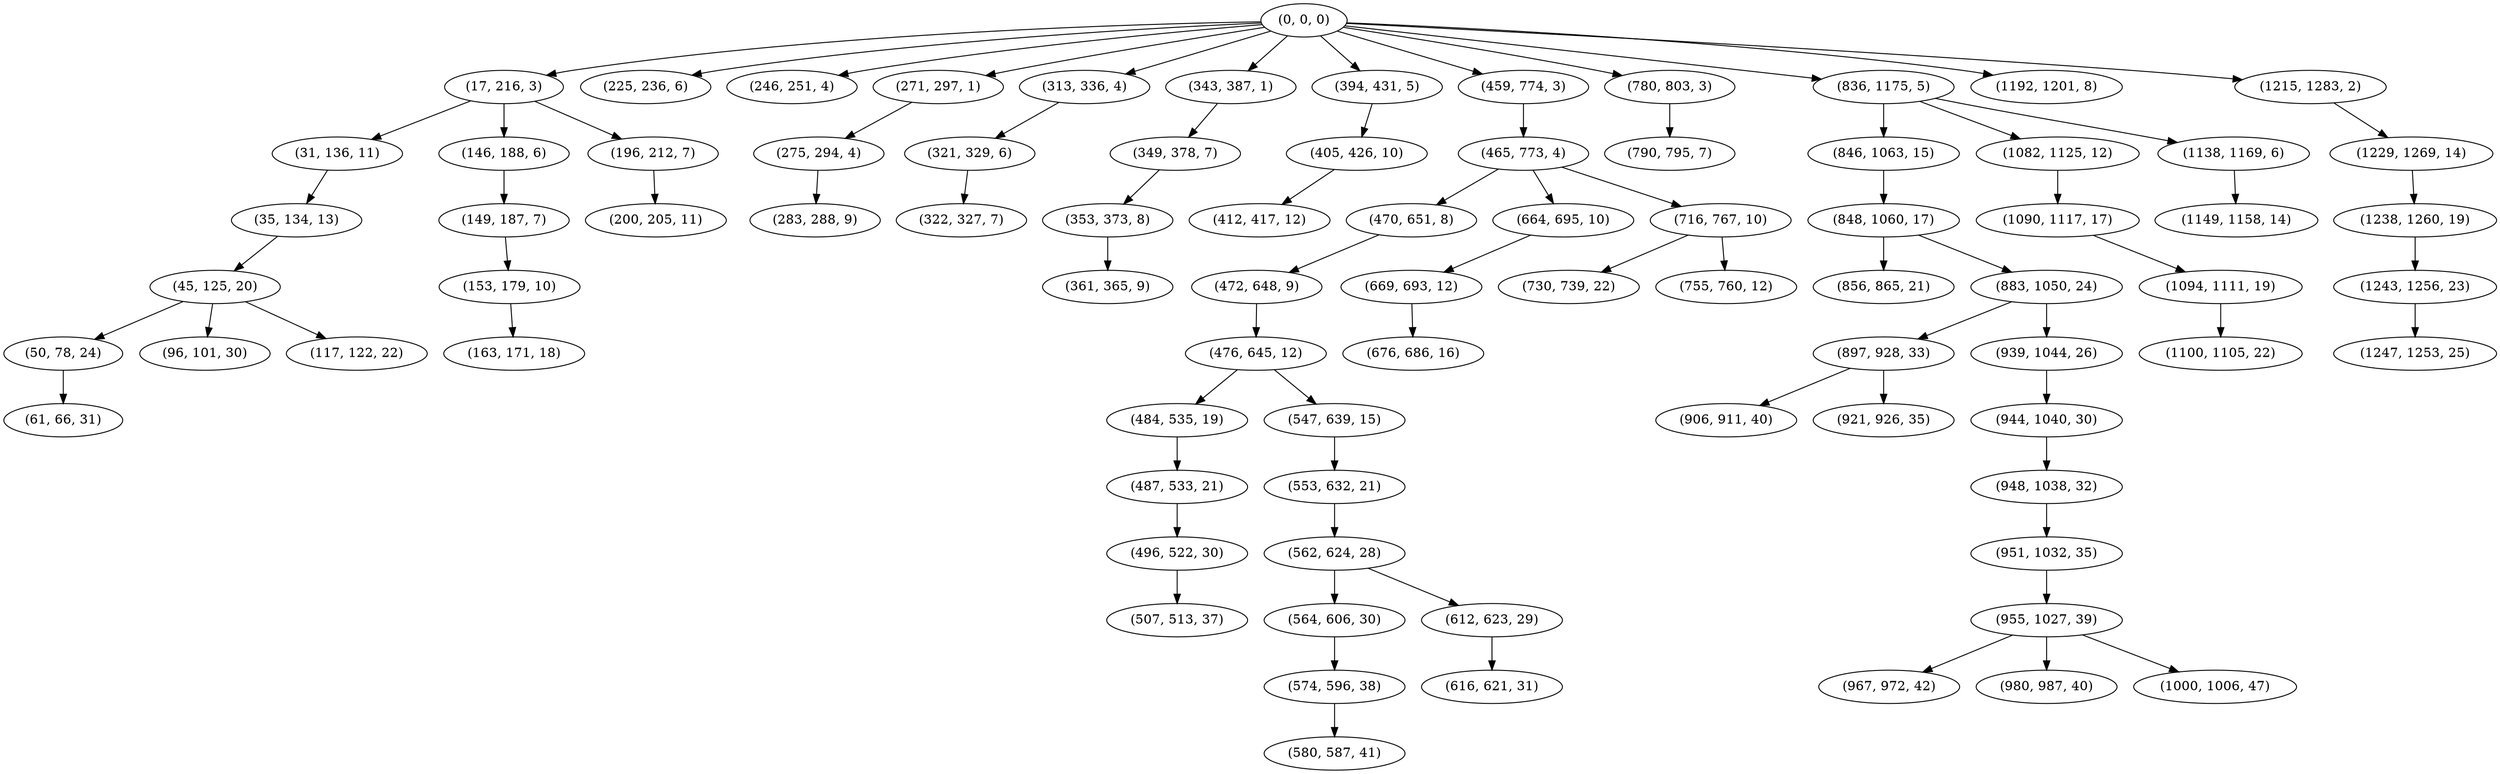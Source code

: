 digraph tree {
    "(0, 0, 0)";
    "(17, 216, 3)";
    "(31, 136, 11)";
    "(35, 134, 13)";
    "(45, 125, 20)";
    "(50, 78, 24)";
    "(61, 66, 31)";
    "(96, 101, 30)";
    "(117, 122, 22)";
    "(146, 188, 6)";
    "(149, 187, 7)";
    "(153, 179, 10)";
    "(163, 171, 18)";
    "(196, 212, 7)";
    "(200, 205, 11)";
    "(225, 236, 6)";
    "(246, 251, 4)";
    "(271, 297, 1)";
    "(275, 294, 4)";
    "(283, 288, 9)";
    "(313, 336, 4)";
    "(321, 329, 6)";
    "(322, 327, 7)";
    "(343, 387, 1)";
    "(349, 378, 7)";
    "(353, 373, 8)";
    "(361, 365, 9)";
    "(394, 431, 5)";
    "(405, 426, 10)";
    "(412, 417, 12)";
    "(459, 774, 3)";
    "(465, 773, 4)";
    "(470, 651, 8)";
    "(472, 648, 9)";
    "(476, 645, 12)";
    "(484, 535, 19)";
    "(487, 533, 21)";
    "(496, 522, 30)";
    "(507, 513, 37)";
    "(547, 639, 15)";
    "(553, 632, 21)";
    "(562, 624, 28)";
    "(564, 606, 30)";
    "(574, 596, 38)";
    "(580, 587, 41)";
    "(612, 623, 29)";
    "(616, 621, 31)";
    "(664, 695, 10)";
    "(669, 693, 12)";
    "(676, 686, 16)";
    "(716, 767, 10)";
    "(730, 739, 22)";
    "(755, 760, 12)";
    "(780, 803, 3)";
    "(790, 795, 7)";
    "(836, 1175, 5)";
    "(846, 1063, 15)";
    "(848, 1060, 17)";
    "(856, 865, 21)";
    "(883, 1050, 24)";
    "(897, 928, 33)";
    "(906, 911, 40)";
    "(921, 926, 35)";
    "(939, 1044, 26)";
    "(944, 1040, 30)";
    "(948, 1038, 32)";
    "(951, 1032, 35)";
    "(955, 1027, 39)";
    "(967, 972, 42)";
    "(980, 987, 40)";
    "(1000, 1006, 47)";
    "(1082, 1125, 12)";
    "(1090, 1117, 17)";
    "(1094, 1111, 19)";
    "(1100, 1105, 22)";
    "(1138, 1169, 6)";
    "(1149, 1158, 14)";
    "(1192, 1201, 8)";
    "(1215, 1283, 2)";
    "(1229, 1269, 14)";
    "(1238, 1260, 19)";
    "(1243, 1256, 23)";
    "(1247, 1253, 25)";
    "(0, 0, 0)" -> "(17, 216, 3)";
    "(0, 0, 0)" -> "(225, 236, 6)";
    "(0, 0, 0)" -> "(246, 251, 4)";
    "(0, 0, 0)" -> "(271, 297, 1)";
    "(0, 0, 0)" -> "(313, 336, 4)";
    "(0, 0, 0)" -> "(343, 387, 1)";
    "(0, 0, 0)" -> "(394, 431, 5)";
    "(0, 0, 0)" -> "(459, 774, 3)";
    "(0, 0, 0)" -> "(780, 803, 3)";
    "(0, 0, 0)" -> "(836, 1175, 5)";
    "(0, 0, 0)" -> "(1192, 1201, 8)";
    "(0, 0, 0)" -> "(1215, 1283, 2)";
    "(17, 216, 3)" -> "(31, 136, 11)";
    "(17, 216, 3)" -> "(146, 188, 6)";
    "(17, 216, 3)" -> "(196, 212, 7)";
    "(31, 136, 11)" -> "(35, 134, 13)";
    "(35, 134, 13)" -> "(45, 125, 20)";
    "(45, 125, 20)" -> "(50, 78, 24)";
    "(45, 125, 20)" -> "(96, 101, 30)";
    "(45, 125, 20)" -> "(117, 122, 22)";
    "(50, 78, 24)" -> "(61, 66, 31)";
    "(146, 188, 6)" -> "(149, 187, 7)";
    "(149, 187, 7)" -> "(153, 179, 10)";
    "(153, 179, 10)" -> "(163, 171, 18)";
    "(196, 212, 7)" -> "(200, 205, 11)";
    "(271, 297, 1)" -> "(275, 294, 4)";
    "(275, 294, 4)" -> "(283, 288, 9)";
    "(313, 336, 4)" -> "(321, 329, 6)";
    "(321, 329, 6)" -> "(322, 327, 7)";
    "(343, 387, 1)" -> "(349, 378, 7)";
    "(349, 378, 7)" -> "(353, 373, 8)";
    "(353, 373, 8)" -> "(361, 365, 9)";
    "(394, 431, 5)" -> "(405, 426, 10)";
    "(405, 426, 10)" -> "(412, 417, 12)";
    "(459, 774, 3)" -> "(465, 773, 4)";
    "(465, 773, 4)" -> "(470, 651, 8)";
    "(465, 773, 4)" -> "(664, 695, 10)";
    "(465, 773, 4)" -> "(716, 767, 10)";
    "(470, 651, 8)" -> "(472, 648, 9)";
    "(472, 648, 9)" -> "(476, 645, 12)";
    "(476, 645, 12)" -> "(484, 535, 19)";
    "(476, 645, 12)" -> "(547, 639, 15)";
    "(484, 535, 19)" -> "(487, 533, 21)";
    "(487, 533, 21)" -> "(496, 522, 30)";
    "(496, 522, 30)" -> "(507, 513, 37)";
    "(547, 639, 15)" -> "(553, 632, 21)";
    "(553, 632, 21)" -> "(562, 624, 28)";
    "(562, 624, 28)" -> "(564, 606, 30)";
    "(562, 624, 28)" -> "(612, 623, 29)";
    "(564, 606, 30)" -> "(574, 596, 38)";
    "(574, 596, 38)" -> "(580, 587, 41)";
    "(612, 623, 29)" -> "(616, 621, 31)";
    "(664, 695, 10)" -> "(669, 693, 12)";
    "(669, 693, 12)" -> "(676, 686, 16)";
    "(716, 767, 10)" -> "(730, 739, 22)";
    "(716, 767, 10)" -> "(755, 760, 12)";
    "(780, 803, 3)" -> "(790, 795, 7)";
    "(836, 1175, 5)" -> "(846, 1063, 15)";
    "(836, 1175, 5)" -> "(1082, 1125, 12)";
    "(836, 1175, 5)" -> "(1138, 1169, 6)";
    "(846, 1063, 15)" -> "(848, 1060, 17)";
    "(848, 1060, 17)" -> "(856, 865, 21)";
    "(848, 1060, 17)" -> "(883, 1050, 24)";
    "(883, 1050, 24)" -> "(897, 928, 33)";
    "(883, 1050, 24)" -> "(939, 1044, 26)";
    "(897, 928, 33)" -> "(906, 911, 40)";
    "(897, 928, 33)" -> "(921, 926, 35)";
    "(939, 1044, 26)" -> "(944, 1040, 30)";
    "(944, 1040, 30)" -> "(948, 1038, 32)";
    "(948, 1038, 32)" -> "(951, 1032, 35)";
    "(951, 1032, 35)" -> "(955, 1027, 39)";
    "(955, 1027, 39)" -> "(967, 972, 42)";
    "(955, 1027, 39)" -> "(980, 987, 40)";
    "(955, 1027, 39)" -> "(1000, 1006, 47)";
    "(1082, 1125, 12)" -> "(1090, 1117, 17)";
    "(1090, 1117, 17)" -> "(1094, 1111, 19)";
    "(1094, 1111, 19)" -> "(1100, 1105, 22)";
    "(1138, 1169, 6)" -> "(1149, 1158, 14)";
    "(1215, 1283, 2)" -> "(1229, 1269, 14)";
    "(1229, 1269, 14)" -> "(1238, 1260, 19)";
    "(1238, 1260, 19)" -> "(1243, 1256, 23)";
    "(1243, 1256, 23)" -> "(1247, 1253, 25)";
}
